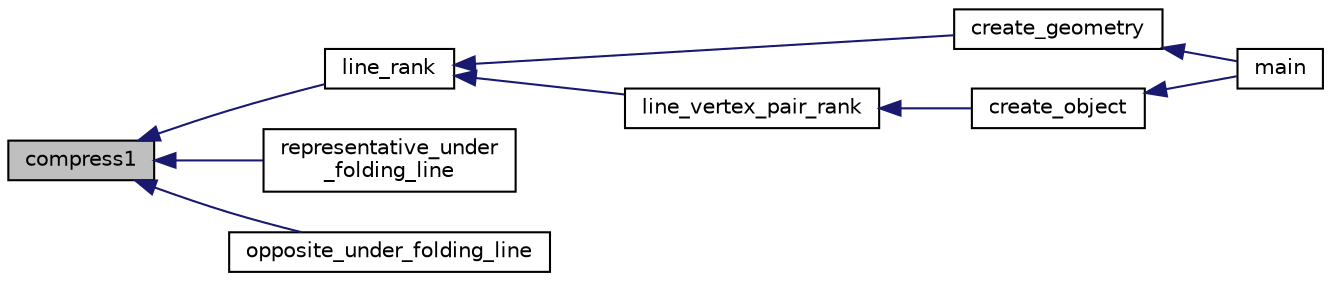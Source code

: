 digraph "compress1"
{
  edge [fontname="Helvetica",fontsize="10",labelfontname="Helvetica",labelfontsize="10"];
  node [fontname="Helvetica",fontsize="10",shape=record];
  rankdir="LR";
  Node1 [label="compress1",height=0.2,width=0.4,color="black", fillcolor="grey75", style="filled", fontcolor="black"];
  Node1 -> Node2 [dir="back",color="midnightblue",fontsize="10",style="solid",fontname="Helvetica"];
  Node2 [label="line_rank",height=0.2,width=0.4,color="black", fillcolor="white", style="filled",URL="$de/d10/hamming_8_c.html#a43afe3532246cd80d7266ade573e644a"];
  Node2 -> Node3 [dir="back",color="midnightblue",fontsize="10",style="solid",fontname="Helvetica"];
  Node3 [label="create_geometry",height=0.2,width=0.4,color="black", fillcolor="white", style="filled",URL="$de/d10/hamming_8_c.html#abb255fb19bad84799f04dcf4ffddb57b"];
  Node3 -> Node4 [dir="back",color="midnightblue",fontsize="10",style="solid",fontname="Helvetica"];
  Node4 [label="main",height=0.2,width=0.4,color="black", fillcolor="white", style="filled",URL="$de/d10/hamming_8_c.html#a3c04138a5bfe5d72780bb7e82a18e627"];
  Node2 -> Node5 [dir="back",color="midnightblue",fontsize="10",style="solid",fontname="Helvetica"];
  Node5 [label="line_vertex_pair_rank",height=0.2,width=0.4,color="black", fillcolor="white", style="filled",URL="$de/d10/hamming_8_c.html#aae5c0d65c1dc0b34d6e79c3c44623e67"];
  Node5 -> Node6 [dir="back",color="midnightblue",fontsize="10",style="solid",fontname="Helvetica"];
  Node6 [label="create_object",height=0.2,width=0.4,color="black", fillcolor="white", style="filled",URL="$de/d10/hamming_8_c.html#a290a0a0fa4965131997904ad9fe1840b"];
  Node6 -> Node4 [dir="back",color="midnightblue",fontsize="10",style="solid",fontname="Helvetica"];
  Node1 -> Node7 [dir="back",color="midnightblue",fontsize="10",style="solid",fontname="Helvetica"];
  Node7 [label="representative_under\l_folding_line",height=0.2,width=0.4,color="black", fillcolor="white", style="filled",URL="$de/d10/hamming_8_c.html#a8f78c1a2019833838d40b0d4f506a271"];
  Node1 -> Node8 [dir="back",color="midnightblue",fontsize="10",style="solid",fontname="Helvetica"];
  Node8 [label="opposite_under_folding_line",height=0.2,width=0.4,color="black", fillcolor="white", style="filled",URL="$de/d10/hamming_8_c.html#a12ee45b3d036f6dc56c7adcabbfaaef4"];
}
